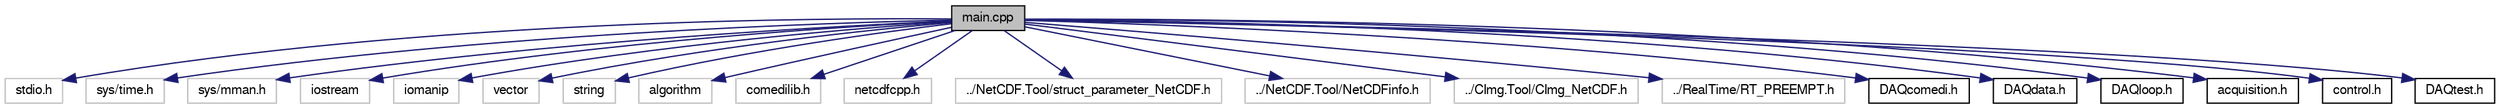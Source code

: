digraph G
{
  bgcolor="transparent";
  edge [fontname="FreeSans",fontsize="10",labelfontname="FreeSans",labelfontsize="10"];
  node [fontname="FreeSans",fontsize="10",shape=record];
  Node1 [label="main.cpp",height=0.2,width=0.4,color="black", fillcolor="grey75", style="filled" fontcolor="black"];
  Node1 -> Node2 [color="midnightblue",fontsize="10",style="solid",fontname="FreeSans"];
  Node2 [label="stdio.h",height=0.2,width=0.4,color="grey75"];
  Node1 -> Node3 [color="midnightblue",fontsize="10",style="solid",fontname="FreeSans"];
  Node3 [label="sys/time.h",height=0.2,width=0.4,color="grey75"];
  Node1 -> Node4 [color="midnightblue",fontsize="10",style="solid",fontname="FreeSans"];
  Node4 [label="sys/mman.h",height=0.2,width=0.4,color="grey75"];
  Node1 -> Node5 [color="midnightblue",fontsize="10",style="solid",fontname="FreeSans"];
  Node5 [label="iostream",height=0.2,width=0.4,color="grey75"];
  Node1 -> Node6 [color="midnightblue",fontsize="10",style="solid",fontname="FreeSans"];
  Node6 [label="iomanip",height=0.2,width=0.4,color="grey75"];
  Node1 -> Node7 [color="midnightblue",fontsize="10",style="solid",fontname="FreeSans"];
  Node7 [label="vector",height=0.2,width=0.4,color="grey75"];
  Node1 -> Node8 [color="midnightblue",fontsize="10",style="solid",fontname="FreeSans"];
  Node8 [label="string",height=0.2,width=0.4,color="grey75"];
  Node1 -> Node9 [color="midnightblue",fontsize="10",style="solid",fontname="FreeSans"];
  Node9 [label="algorithm",height=0.2,width=0.4,color="grey75"];
  Node1 -> Node10 [color="midnightblue",fontsize="10",style="solid",fontname="FreeSans"];
  Node10 [label="comedilib.h",height=0.2,width=0.4,color="grey75"];
  Node1 -> Node11 [color="midnightblue",fontsize="10",style="solid",fontname="FreeSans"];
  Node11 [label="netcdfcpp.h",height=0.2,width=0.4,color="grey75"];
  Node1 -> Node12 [color="midnightblue",fontsize="10",style="solid",fontname="FreeSans"];
  Node12 [label="../NetCDF.Tool/struct_parameter_NetCDF.h",height=0.2,width=0.4,color="grey75"];
  Node1 -> Node13 [color="midnightblue",fontsize="10",style="solid",fontname="FreeSans"];
  Node13 [label="../NetCDF.Tool/NetCDFinfo.h",height=0.2,width=0.4,color="grey75"];
  Node1 -> Node14 [color="midnightblue",fontsize="10",style="solid",fontname="FreeSans"];
  Node14 [label="../CImg.Tool/CImg_NetCDF.h",height=0.2,width=0.4,color="grey75"];
  Node1 -> Node15 [color="midnightblue",fontsize="10",style="solid",fontname="FreeSans"];
  Node15 [label="../RealTime/RT_PREEMPT.h",height=0.2,width=0.4,color="grey75"];
  Node1 -> Node16 [color="midnightblue",fontsize="10",style="solid",fontname="FreeSans"];
  Node16 [label="DAQcomedi.h",height=0.2,width=0.4,color="black",URL="$DAQcomedi_8h.html"];
  Node1 -> Node17 [color="midnightblue",fontsize="10",style="solid",fontname="FreeSans"];
  Node17 [label="DAQdata.h",height=0.2,width=0.4,color="black",URL="$DAQdata_8h.html"];
  Node1 -> Node18 [color="midnightblue",fontsize="10",style="solid",fontname="FreeSans"];
  Node18 [label="DAQloop.h",height=0.2,width=0.4,color="black",URL="$DAQloop_8h.html"];
  Node1 -> Node19 [color="midnightblue",fontsize="10",style="solid",fontname="FreeSans"];
  Node19 [label="acquisition.h",height=0.2,width=0.4,color="black",URL="$acquisition_8h.html"];
  Node1 -> Node20 [color="midnightblue",fontsize="10",style="solid",fontname="FreeSans"];
  Node20 [label="control.h",height=0.2,width=0.4,color="black",URL="$control_8h.html"];
  Node1 -> Node21 [color="midnightblue",fontsize="10",style="solid",fontname="FreeSans"];
  Node21 [label="DAQtest.h",height=0.2,width=0.4,color="black",URL="$DAQtest_8h.html"];
}
